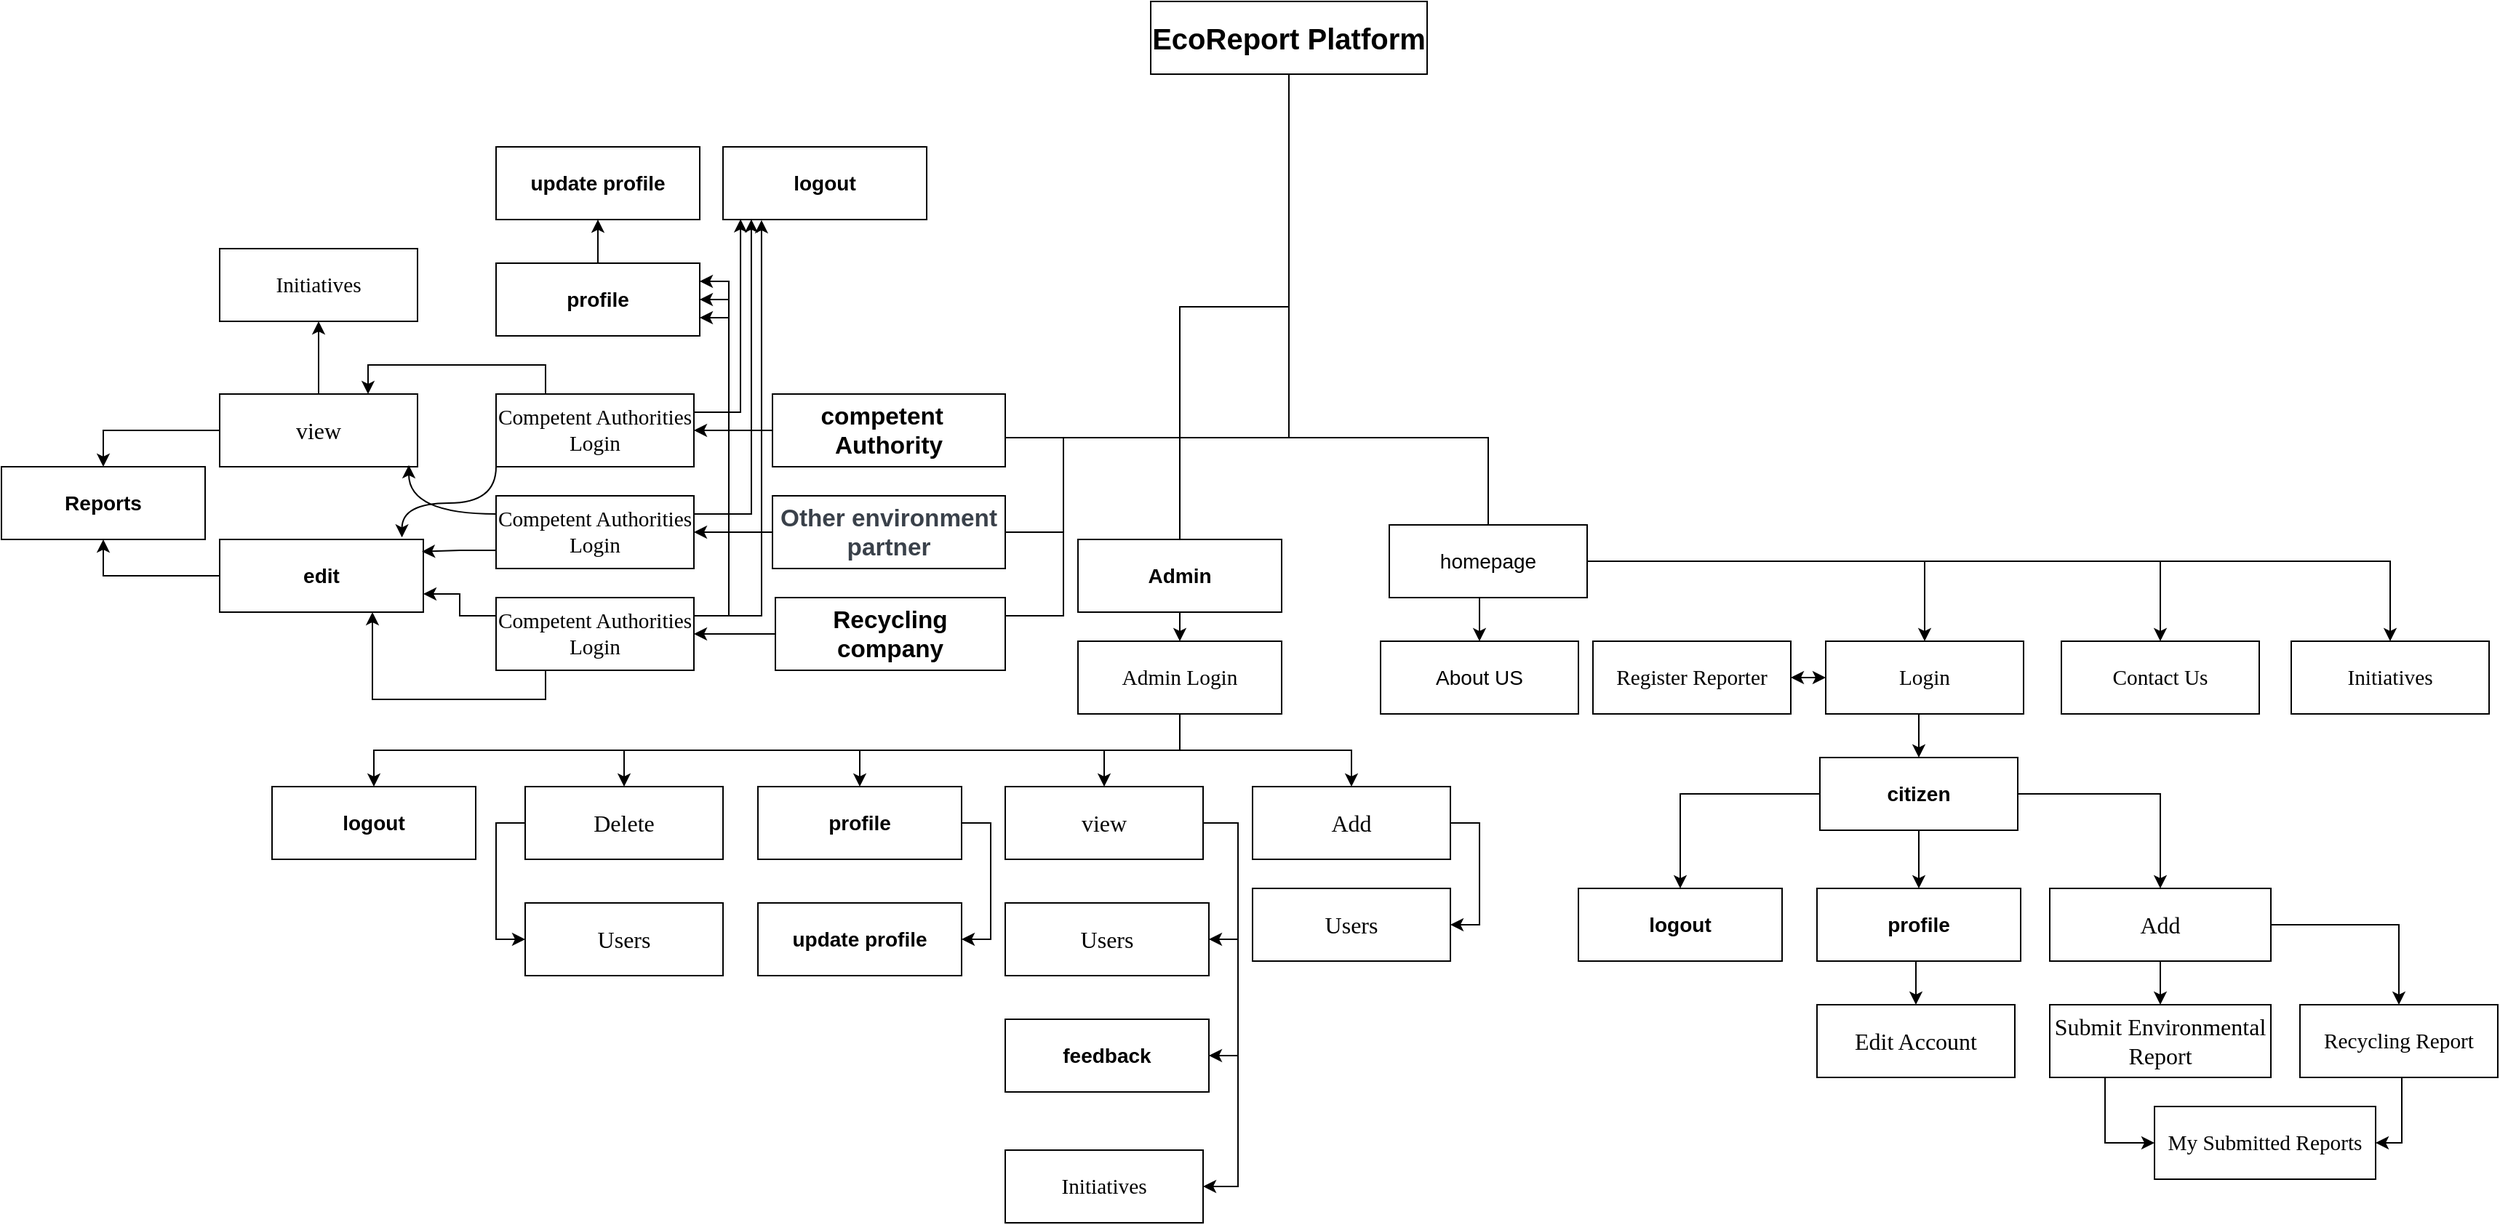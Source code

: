 <mxfile version="24.6.4" type="github">
  <diagram name="Page-1" id="8rDl9rIpBgZ5QR2DJrtB">
    <mxGraphModel dx="2685" dy="975" grid="1" gridSize="10" guides="1" tooltips="1" connect="1" arrows="1" fold="1" page="1" pageScale="1" pageWidth="827" pageHeight="1169" math="0" shadow="0">
      <root>
        <mxCell id="0" />
        <mxCell id="1" parent="0" />
        <mxCell id="Vc6H8rOFRedo5iXEoYfO-67" style="edgeStyle=orthogonalEdgeStyle;rounded=0;orthogonalLoop=1;jettySize=auto;html=1;exitX=0.5;exitY=1;exitDx=0;exitDy=0;entryX=0.5;entryY=0;entryDx=0;entryDy=0;endArrow=none;endFill=0;" edge="1" parent="1" source="Vc6H8rOFRedo5iXEoYfO-1" target="Vc6H8rOFRedo5iXEoYfO-10">
          <mxGeometry relative="1" as="geometry">
            <Array as="points">
              <mxPoint x="755" y="400" />
              <mxPoint x="892" y="400" />
            </Array>
          </mxGeometry>
        </mxCell>
        <mxCell id="Vc6H8rOFRedo5iXEoYfO-68" style="edgeStyle=orthogonalEdgeStyle;rounded=0;orthogonalLoop=1;jettySize=auto;html=1;exitX=0.5;exitY=1;exitDx=0;exitDy=0;entryX=0.5;entryY=0;entryDx=0;entryDy=0;endArrow=none;endFill=0;" edge="1" parent="1" source="Vc6H8rOFRedo5iXEoYfO-1" target="Vc6H8rOFRedo5iXEoYfO-49">
          <mxGeometry relative="1" as="geometry" />
        </mxCell>
        <mxCell id="Vc6H8rOFRedo5iXEoYfO-69" style="edgeStyle=orthogonalEdgeStyle;rounded=0;orthogonalLoop=1;jettySize=auto;html=1;exitX=0.5;exitY=1;exitDx=0;exitDy=0;entryX=1;entryY=0.5;entryDx=0;entryDy=0;endArrow=none;endFill=0;" edge="1" parent="1" source="Vc6H8rOFRedo5iXEoYfO-1" target="Vc6H8rOFRedo5iXEoYfO-7">
          <mxGeometry relative="1" as="geometry">
            <Array as="points">
              <mxPoint x="755" y="400" />
              <mxPoint x="560" y="400" />
            </Array>
          </mxGeometry>
        </mxCell>
        <mxCell id="Vc6H8rOFRedo5iXEoYfO-70" style="edgeStyle=orthogonalEdgeStyle;rounded=0;orthogonalLoop=1;jettySize=auto;html=1;exitX=0.5;exitY=1;exitDx=0;exitDy=0;entryX=1;entryY=0.5;entryDx=0;entryDy=0;endArrow=none;endFill=0;" edge="1" parent="1" source="Vc6H8rOFRedo5iXEoYfO-1" target="Vc6H8rOFRedo5iXEoYfO-9">
          <mxGeometry relative="1" as="geometry">
            <Array as="points">
              <mxPoint x="755" y="400" />
              <mxPoint x="600" y="400" />
              <mxPoint x="600" y="465" />
            </Array>
          </mxGeometry>
        </mxCell>
        <mxCell id="Vc6H8rOFRedo5iXEoYfO-71" style="edgeStyle=orthogonalEdgeStyle;rounded=0;orthogonalLoop=1;jettySize=auto;html=1;exitX=0.5;exitY=1;exitDx=0;exitDy=0;entryX=1;entryY=0.25;entryDx=0;entryDy=0;endArrow=none;endFill=0;" edge="1" parent="1" source="Vc6H8rOFRedo5iXEoYfO-1" target="Vc6H8rOFRedo5iXEoYfO-8">
          <mxGeometry relative="1" as="geometry">
            <Array as="points">
              <mxPoint x="755" y="400" />
              <mxPoint x="600" y="400" />
              <mxPoint x="600" y="523" />
            </Array>
          </mxGeometry>
        </mxCell>
        <mxCell id="Vc6H8rOFRedo5iXEoYfO-1" value="&lt;p align=&quot;center&quot; class=&quot;MsoNormal&quot;&gt;&lt;b&gt;&lt;font style=&quot;font-size: 20px;&quot;&gt;EcoReport Platform&lt;/font&gt;&lt;/b&gt;&lt;/p&gt;" style="rounded=0;whiteSpace=wrap;html=1;" vertex="1" parent="1">
          <mxGeometry x="660" y="100" width="190" height="50" as="geometry" />
        </mxCell>
        <mxCell id="Vc6H8rOFRedo5iXEoYfO-90" style="edgeStyle=orthogonalEdgeStyle;rounded=0;orthogonalLoop=1;jettySize=auto;html=1;exitX=0.5;exitY=1;exitDx=0;exitDy=0;" edge="1" parent="1" source="Vc6H8rOFRedo5iXEoYfO-2" target="Vc6H8rOFRedo5iXEoYfO-57">
          <mxGeometry relative="1" as="geometry" />
        </mxCell>
        <mxCell id="Vc6H8rOFRedo5iXEoYfO-91" style="edgeStyle=orthogonalEdgeStyle;rounded=0;orthogonalLoop=1;jettySize=auto;html=1;exitX=1;exitY=0.5;exitDx=0;exitDy=0;entryX=0.5;entryY=0;entryDx=0;entryDy=0;" edge="1" parent="1" source="Vc6H8rOFRedo5iXEoYfO-2" target="Vc6H8rOFRedo5iXEoYfO-56">
          <mxGeometry relative="1" as="geometry" />
        </mxCell>
        <mxCell id="Vc6H8rOFRedo5iXEoYfO-92" style="edgeStyle=orthogonalEdgeStyle;rounded=0;orthogonalLoop=1;jettySize=auto;html=1;exitX=0;exitY=0.5;exitDx=0;exitDy=0;entryX=0.5;entryY=0;entryDx=0;entryDy=0;" edge="1" parent="1" source="Vc6H8rOFRedo5iXEoYfO-2" target="Vc6H8rOFRedo5iXEoYfO-65">
          <mxGeometry relative="1" as="geometry" />
        </mxCell>
        <mxCell id="Vc6H8rOFRedo5iXEoYfO-2" value="&lt;p align=&quot;center&quot; class=&quot;MsoNormal&quot;&gt;&lt;span style=&quot;font-size: 14px;&quot;&gt;&lt;b&gt;citizen&lt;/b&gt;&lt;/span&gt;&lt;/p&gt;" style="rounded=0;whiteSpace=wrap;html=1;" vertex="1" parent="1">
          <mxGeometry x="1120" y="620" width="136" height="50" as="geometry" />
        </mxCell>
        <mxCell id="Vc6H8rOFRedo5iXEoYfO-73" style="edgeStyle=orthogonalEdgeStyle;rounded=0;orthogonalLoop=1;jettySize=auto;html=1;exitX=0.5;exitY=1;exitDx=0;exitDy=0;" edge="1" parent="1" source="Vc6H8rOFRedo5iXEoYfO-6" target="Vc6H8rOFRedo5iXEoYfO-47">
          <mxGeometry relative="1" as="geometry" />
        </mxCell>
        <mxCell id="Vc6H8rOFRedo5iXEoYfO-75" style="edgeStyle=orthogonalEdgeStyle;rounded=0;orthogonalLoop=1;jettySize=auto;html=1;exitX=0.5;exitY=1;exitDx=0;exitDy=0;entryX=0.5;entryY=0;entryDx=0;entryDy=0;" edge="1" parent="1" source="Vc6H8rOFRedo5iXEoYfO-6" target="Vc6H8rOFRedo5iXEoYfO-51">
          <mxGeometry relative="1" as="geometry" />
        </mxCell>
        <mxCell id="Vc6H8rOFRedo5iXEoYfO-77" style="edgeStyle=orthogonalEdgeStyle;rounded=0;orthogonalLoop=1;jettySize=auto;html=1;exitX=0.5;exitY=1;exitDx=0;exitDy=0;entryX=0.5;entryY=0;entryDx=0;entryDy=0;" edge="1" parent="1" source="Vc6H8rOFRedo5iXEoYfO-6" target="Vc6H8rOFRedo5iXEoYfO-66">
          <mxGeometry relative="1" as="geometry" />
        </mxCell>
        <mxCell id="Vc6H8rOFRedo5iXEoYfO-127" style="edgeStyle=orthogonalEdgeStyle;rounded=0;orthogonalLoop=1;jettySize=auto;html=1;exitX=0.5;exitY=1;exitDx=0;exitDy=0;entryX=0.5;entryY=0;entryDx=0;entryDy=0;" edge="1" parent="1" source="Vc6H8rOFRedo5iXEoYfO-6" target="Vc6H8rOFRedo5iXEoYfO-55">
          <mxGeometry relative="1" as="geometry" />
        </mxCell>
        <mxCell id="Vc6H8rOFRedo5iXEoYfO-6" value="&lt;p align=&quot;center&quot; class=&quot;MsoNormal&quot;&gt;&lt;span style=&quot;font-family: &amp;quot;Times New Roman&amp;quot;, serif; font-size: 14.667px;&quot;&gt;Admin Login&lt;/span&gt;&lt;/p&gt;" style="rounded=0;whiteSpace=wrap;html=1;" vertex="1" parent="1">
          <mxGeometry x="610" y="540" width="140" height="50" as="geometry" />
        </mxCell>
        <mxCell id="Vc6H8rOFRedo5iXEoYfO-101" style="edgeStyle=orthogonalEdgeStyle;rounded=0;orthogonalLoop=1;jettySize=auto;html=1;exitX=0;exitY=0.5;exitDx=0;exitDy=0;" edge="1" parent="1" source="Vc6H8rOFRedo5iXEoYfO-7" target="Vc6H8rOFRedo5iXEoYfO-58">
          <mxGeometry relative="1" as="geometry" />
        </mxCell>
        <mxCell id="Vc6H8rOFRedo5iXEoYfO-7" value="&lt;p align=&quot;center&quot; class=&quot;MsoNormal&quot;&gt;&lt;span data-lucid-content=&quot;{&amp;quot;t&amp;quot;:&amp;quot;competent  Authority&amp;quot;,&amp;quot;m&amp;quot;:[{&amp;quot;s&amp;quot;:0,&amp;quot;n&amp;quot;:&amp;quot;fsp&amp;quot;,&amp;quot;v&amp;quot;:&amp;quot;ss_presetShapeStyle1_textStyle&amp;quot;,&amp;quot;e&amp;quot;:20},{&amp;quot;s&amp;quot;:0,&amp;quot;n&amp;quot;:&amp;quot;s&amp;quot;,&amp;quot;v&amp;quot;:22.222,&amp;quot;e&amp;quot;:20}]}&quot; data-lucid-type=&quot;application/vnd.lucid.text&quot;&gt;&lt;span style=&quot;font-size:16.667px;&quot;&gt;&lt;b&gt;competent  Authority&lt;/b&gt;&lt;/span&gt;&lt;/span&gt;&lt;/p&gt;" style="rounded=0;whiteSpace=wrap;html=1;" vertex="1" parent="1">
          <mxGeometry x="400" y="370" width="160" height="50" as="geometry" />
        </mxCell>
        <mxCell id="Vc6H8rOFRedo5iXEoYfO-103" style="edgeStyle=orthogonalEdgeStyle;rounded=0;orthogonalLoop=1;jettySize=auto;html=1;exitX=0;exitY=0.5;exitDx=0;exitDy=0;" edge="1" parent="1" source="Vc6H8rOFRedo5iXEoYfO-8" target="Vc6H8rOFRedo5iXEoYfO-59">
          <mxGeometry relative="1" as="geometry" />
        </mxCell>
        <mxCell id="Vc6H8rOFRedo5iXEoYfO-8" value="&lt;p align=&quot;center&quot; class=&quot;MsoNormal&quot;&gt;&lt;span data-lucid-content=&quot;{&amp;quot;t&amp;quot;:&amp;quot;Recycling company&amp;quot;,&amp;quot;m&amp;quot;:[{&amp;quot;s&amp;quot;:0,&amp;quot;n&amp;quot;:&amp;quot;fsp&amp;quot;,&amp;quot;v&amp;quot;:&amp;quot;ss_presetShapeStyle1_textStyle&amp;quot;,&amp;quot;e&amp;quot;:17},{&amp;quot;s&amp;quot;:0,&amp;quot;n&amp;quot;:&amp;quot;s&amp;quot;,&amp;quot;v&amp;quot;:22.222,&amp;quot;e&amp;quot;:17}]}&quot; data-lucid-type=&quot;application/vnd.lucid.text&quot;&gt;&lt;span style=&quot;font-size:16.667px;&quot;&gt;&lt;b&gt;Recycling company&lt;/b&gt;&lt;/span&gt;&lt;/span&gt;&lt;/p&gt;" style="rounded=0;whiteSpace=wrap;html=1;" vertex="1" parent="1">
          <mxGeometry x="402" y="510" width="158" height="50" as="geometry" />
        </mxCell>
        <mxCell id="Vc6H8rOFRedo5iXEoYfO-102" style="edgeStyle=orthogonalEdgeStyle;rounded=0;orthogonalLoop=1;jettySize=auto;html=1;exitX=0;exitY=0.5;exitDx=0;exitDy=0;" edge="1" parent="1" source="Vc6H8rOFRedo5iXEoYfO-9" target="Vc6H8rOFRedo5iXEoYfO-16">
          <mxGeometry relative="1" as="geometry" />
        </mxCell>
        <mxCell id="Vc6H8rOFRedo5iXEoYfO-9" value="&lt;p align=&quot;center&quot; class=&quot;MsoNormal&quot;&gt;&lt;span data-lucid-content=&quot;{&amp;quot;t&amp;quot;:&amp;quot;Other environment partner&amp;quot;,&amp;quot;m&amp;quot;:[{&amp;quot;s&amp;quot;:0,&amp;quot;n&amp;quot;:&amp;quot;c&amp;quot;,&amp;quot;v&amp;quot;:&amp;quot;3a414aff&amp;quot;,&amp;quot;e&amp;quot;:25},{&amp;quot;s&amp;quot;:0,&amp;quot;n&amp;quot;:&amp;quot;fsp&amp;quot;,&amp;quot;v&amp;quot;:&amp;quot;ss_presetShapeStyle1_textStyle&amp;quot;,&amp;quot;e&amp;quot;:25},{&amp;quot;s&amp;quot;:0,&amp;quot;n&amp;quot;:&amp;quot;s&amp;quot;,&amp;quot;v&amp;quot;:22.222,&amp;quot;e&amp;quot;:25}]}&quot; data-lucid-type=&quot;application/vnd.lucid.text&quot;&gt;&lt;span style=&quot;color:#3a414a;font-size:16.667px;&quot;&gt;&lt;b&gt;Other environment partner&lt;/b&gt;&lt;/span&gt;&lt;/span&gt;&lt;/p&gt;" style="rounded=0;whiteSpace=wrap;html=1;" vertex="1" parent="1">
          <mxGeometry x="400" y="440" width="160" height="50" as="geometry" />
        </mxCell>
        <mxCell id="Vc6H8rOFRedo5iXEoYfO-84" style="edgeStyle=orthogonalEdgeStyle;rounded=0;orthogonalLoop=1;jettySize=auto;html=1;exitX=0.5;exitY=1;exitDx=0;exitDy=0;entryX=0.5;entryY=0;entryDx=0;entryDy=0;" edge="1" parent="1" source="Vc6H8rOFRedo5iXEoYfO-10" target="Vc6H8rOFRedo5iXEoYfO-29">
          <mxGeometry relative="1" as="geometry" />
        </mxCell>
        <mxCell id="Vc6H8rOFRedo5iXEoYfO-85" style="edgeStyle=orthogonalEdgeStyle;rounded=0;orthogonalLoop=1;jettySize=auto;html=1;exitX=1;exitY=0.5;exitDx=0;exitDy=0;entryX=0.5;entryY=0;entryDx=0;entryDy=0;" edge="1" parent="1" source="Vc6H8rOFRedo5iXEoYfO-10" target="Vc6H8rOFRedo5iXEoYfO-13">
          <mxGeometry relative="1" as="geometry" />
        </mxCell>
        <mxCell id="Vc6H8rOFRedo5iXEoYfO-86" style="edgeStyle=orthogonalEdgeStyle;rounded=0;orthogonalLoop=1;jettySize=auto;html=1;exitX=1;exitY=0.5;exitDx=0;exitDy=0;entryX=0.5;entryY=0;entryDx=0;entryDy=0;" edge="1" parent="1" source="Vc6H8rOFRedo5iXEoYfO-10" target="Vc6H8rOFRedo5iXEoYfO-17">
          <mxGeometry relative="1" as="geometry" />
        </mxCell>
        <mxCell id="Vc6H8rOFRedo5iXEoYfO-87" style="edgeStyle=orthogonalEdgeStyle;rounded=0;orthogonalLoop=1;jettySize=auto;html=1;exitX=1;exitY=0.5;exitDx=0;exitDy=0;entryX=0.5;entryY=0;entryDx=0;entryDy=0;" edge="1" parent="1" source="Vc6H8rOFRedo5iXEoYfO-10" target="Vc6H8rOFRedo5iXEoYfO-22">
          <mxGeometry relative="1" as="geometry" />
        </mxCell>
        <mxCell id="Vc6H8rOFRedo5iXEoYfO-10" value="&lt;p align=&quot;center&quot; class=&quot;MsoNormal&quot;&gt;&lt;span style=&quot;font-size: 14px;&quot;&gt;homepage&lt;/span&gt;&lt;/p&gt;" style="rounded=0;whiteSpace=wrap;html=1;" vertex="1" parent="1">
          <mxGeometry x="824" y="460" width="136" height="50" as="geometry" />
        </mxCell>
        <mxCell id="Vc6H8rOFRedo5iXEoYfO-33" style="edgeStyle=orthogonalEdgeStyle;rounded=0;orthogonalLoop=1;jettySize=auto;html=1;exitX=1;exitY=0.5;exitDx=0;exitDy=0;entryX=0;entryY=0.5;entryDx=0;entryDy=0;startArrow=classic;startFill=1;" edge="1" parent="1" source="Vc6H8rOFRedo5iXEoYfO-11" target="Vc6H8rOFRedo5iXEoYfO-13">
          <mxGeometry relative="1" as="geometry" />
        </mxCell>
        <mxCell id="Vc6H8rOFRedo5iXEoYfO-11" value="&lt;p align=&quot;center&quot; class=&quot;MsoNormal&quot;&gt;&lt;span style=&quot;color: rgba(0, 0, 0, 0); font-family: monospace; font-size: 0px; text-align: start; text-wrap-mode: nowrap;&quot;&gt;%3CmxGraphModel%3E%3Croot%3E%3CmxCell%20id%3D%220%22%2F%3E%3CmxCell%20id%3D%221%22%20parent%3D%220%22%2F%3E%3CmxCell%20id%3D%222%22%20value%3D%22%26lt%3Bp%20align%3D%26quot%3Bcenter%26quot%3B%20class%3D%26quot%3BMsoNormal%26quot%3B%26gt%3B%26lt%3Bspan%20style%3D%26quot%3Bfont-size%3A%2014px%3B%26quot%3B%26gt%3B%26lt%3Bb%26gt%3Bhomepage%26lt%3B%2Fb%26gt%3B%26lt%3B%2Fspan%26gt%3B%26lt%3B%2Fp%26gt%3B%22%20style%3D%22rounded%3D0%3BwhiteSpace%3Dwrap%3Bhtml%3D1%3B%22%20vertex%3D%221%22%20parent%3D%221%22%3E%3CmxGeometry%20x%3D%22278%22%20y%3D%22650%22%20width%3D%22136%22%20height%3D%2250%22%20as%3D%22geometry%22%2F%3E%3C%2FmxCell%3E%3C%2Froot%3E%3C%2FmxGraphModel%3E&lt;/span&gt;&lt;span style=&quot;background-color: initial; font-size: 11pt; font-family: &amp;quot;Times New Roman&amp;quot;, serif;&quot;&gt;Register Reporter&lt;/span&gt;&lt;/p&gt;" style="rounded=0;whiteSpace=wrap;html=1;" vertex="1" parent="1">
          <mxGeometry x="964" y="540" width="136" height="50" as="geometry" />
        </mxCell>
        <mxCell id="Vc6H8rOFRedo5iXEoYfO-89" style="edgeStyle=orthogonalEdgeStyle;rounded=0;orthogonalLoop=1;jettySize=auto;html=1;exitX=0.5;exitY=1;exitDx=0;exitDy=0;entryX=0.5;entryY=0;entryDx=0;entryDy=0;" edge="1" parent="1" source="Vc6H8rOFRedo5iXEoYfO-13" target="Vc6H8rOFRedo5iXEoYfO-2">
          <mxGeometry relative="1" as="geometry" />
        </mxCell>
        <mxCell id="Vc6H8rOFRedo5iXEoYfO-13" value="&lt;p align=&quot;center&quot; class=&quot;MsoNormal&quot;&gt;&lt;span style=&quot;font-size:11.0pt;font-family:&amp;quot;Times New Roman&amp;quot;,serif;&lt;br/&gt;mso-fareast-font-family:&amp;quot;Times New Roman&amp;quot;;mso-ansi-language:EN-US;mso-fareast-language:&lt;br/&gt;EN-US;mso-bidi-language:AR-SA&quot;&gt;Login&lt;/span&gt;&lt;/p&gt;" style="rounded=0;whiteSpace=wrap;html=1;" vertex="1" parent="1">
          <mxGeometry x="1124" y="540" width="136" height="50" as="geometry" />
        </mxCell>
        <mxCell id="Vc6H8rOFRedo5iXEoYfO-130" style="edgeStyle=orthogonalEdgeStyle;rounded=0;orthogonalLoop=1;jettySize=auto;html=1;exitX=1;exitY=0.25;exitDx=0;exitDy=0;entryX=1;entryY=0.25;entryDx=0;entryDy=0;" edge="1" parent="1" source="Vc6H8rOFRedo5iXEoYfO-16" target="Vc6H8rOFRedo5iXEoYfO-61">
          <mxGeometry relative="1" as="geometry" />
        </mxCell>
        <mxCell id="Vc6H8rOFRedo5iXEoYfO-16" value="&lt;p align=&quot;center&quot; class=&quot;MsoNormal&quot;&gt;&lt;span style=&quot;font-size:11.0pt;font-family:&amp;quot;Times New Roman&amp;quot;,serif;&lt;br/&gt;mso-fareast-font-family:&amp;quot;Times New Roman&amp;quot;;mso-ansi-language:EN-US;mso-fareast-language:&lt;br/&gt;EN-US;mso-bidi-language:AR-SA&quot;&gt;Competent Authorities Login&lt;/span&gt;&lt;/p&gt;" style="rounded=0;whiteSpace=wrap;html=1;" vertex="1" parent="1">
          <mxGeometry x="210" y="440" width="136" height="50" as="geometry" />
        </mxCell>
        <mxCell id="Vc6H8rOFRedo5iXEoYfO-17" value="&lt;p align=&quot;center&quot; class=&quot;MsoNormal&quot;&gt;&lt;span style=&quot;font-size:11.0pt;font-family:&amp;quot;Times New Roman&amp;quot;,serif;&lt;br/&gt;mso-fareast-font-family:&amp;quot;Times New Roman&amp;quot;;mso-ansi-language:EN-US;mso-fareast-language:&lt;br/&gt;EN-US;mso-bidi-language:AR-SA&quot;&gt;Contact Us&lt;/span&gt;&lt;/p&gt;" style="rounded=0;whiteSpace=wrap;html=1;" vertex="1" parent="1">
          <mxGeometry x="1286" y="540" width="136" height="50" as="geometry" />
        </mxCell>
        <mxCell id="Vc6H8rOFRedo5iXEoYfO-97" style="edgeStyle=orthogonalEdgeStyle;rounded=0;orthogonalLoop=1;jettySize=auto;html=1;exitX=0.5;exitY=1;exitDx=0;exitDy=0;entryX=1;entryY=0.5;entryDx=0;entryDy=0;" edge="1" parent="1" source="Vc6H8rOFRedo5iXEoYfO-18" target="Vc6H8rOFRedo5iXEoYfO-28">
          <mxGeometry relative="1" as="geometry">
            <Array as="points">
              <mxPoint x="1520" y="840" />
              <mxPoint x="1520" y="885" />
            </Array>
          </mxGeometry>
        </mxCell>
        <mxCell id="Vc6H8rOFRedo5iXEoYfO-18" value="&lt;p align=&quot;center&quot; class=&quot;MsoNormal&quot;&gt;&lt;span style=&quot;font-size:11.0pt;font-family:&amp;quot;Times New Roman&amp;quot;,serif;&lt;br/&gt;mso-fareast-font-family:&amp;quot;Times New Roman&amp;quot;;mso-ansi-language:EN-US;mso-fareast-language:&lt;br/&gt;EN-US;mso-bidi-language:AR-SA&quot;&gt;Recycling Report&lt;/span&gt;&lt;/p&gt;" style="rounded=0;whiteSpace=wrap;html=1;" vertex="1" parent="1">
          <mxGeometry x="1450" y="790" width="136" height="50" as="geometry" />
        </mxCell>
        <mxCell id="Vc6H8rOFRedo5iXEoYfO-19" value="&lt;p align=&quot;center&quot; class=&quot;MsoNormal&quot;&gt;&lt;span style=&quot;font-size:12.0pt;font-family:&amp;quot;Times New Roman&amp;quot;,serif;&lt;br/&gt;mso-fareast-font-family:&amp;quot;Times New Roman&amp;quot;;mso-ansi-language:EN-US;mso-fareast-language:&lt;br/&gt;EN-US;mso-bidi-language:AR-SY&quot;&gt;Edit Account&lt;/span&gt;&lt;/p&gt;" style="rounded=0;whiteSpace=wrap;html=1;" vertex="1" parent="1">
          <mxGeometry x="1118" y="790" width="136" height="50" as="geometry" />
        </mxCell>
        <mxCell id="Vc6H8rOFRedo5iXEoYfO-21" value="&lt;p align=&quot;center&quot; class=&quot;MsoNormal&quot;&gt;&lt;font face=&quot;Times New Roman, serif&quot;&gt;&lt;span style=&quot;font-size: 16px;&quot;&gt;Users&lt;/span&gt;&lt;/font&gt;&lt;/p&gt;" style="rounded=0;whiteSpace=wrap;html=1;" vertex="1" parent="1">
          <mxGeometry x="730" y="710" width="136" height="50" as="geometry" />
        </mxCell>
        <mxCell id="Vc6H8rOFRedo5iXEoYfO-22" value="&lt;p align=&quot;center&quot; class=&quot;MsoNormal&quot;&gt;&lt;span style=&quot;color: rgba(0, 0, 0, 0); font-family: monospace; font-size: 0px; text-align: start; text-wrap-mode: nowrap;&quot;&gt;%3CmxGraphModel%3E%3Croot%3E%3CmxCell%20id%3D%220%22%2F%3E%3CmxCell%20id%3D%221%22%20parent%3D%220%22%2F%3E%3CmxCell%20id%3D%222%22%20value%3D%22%26lt%3Bp%20align%3D%26quot%3Bcenter%26quot%3B%20class%3D%26quot%3BMsoNormal%26quot%3B%26gt%3B%26lt%3Bfont%20face%3D%26quot%3BTimes%20New%20Roman%2C%20serif%26quot%3B%26gt%3B%26lt%3Bspan%20style%3D%26quot%3Bfont-size%3A%2016px%3B%26quot%3B%26gt%3BAdd%20Users%26lt%3B%2Fspan%26gt%3B%26lt%3B%2Ffont%26gt%3B%26lt%3B%2Fp%26gt%3B%22%20style%3D%22rounded%3D0%3BwhiteSpace%3Dwrap%3Bhtml%3D1%3B%22%20vertex%3D%221%22%20parent%3D%221%22%3E%3CmxGeometry%20x%3D%22278%22%20y%3D%22810%22%20width%3D%22136%22%20height%3D%2250%22%20as%3D%22geometry%22%2F%3E%3C%2FmxCell%3E%3C%2Froot%3E%3C%2FmxGraphModel%3E&lt;/span&gt;&lt;span style=&quot;font-family: &amp;quot;Times New Roman&amp;quot;, serif; font-size: 11pt; background-color: initial;&quot;&gt;Initiatives&lt;/span&gt;&lt;/p&gt;" style="rounded=0;whiteSpace=wrap;html=1;" vertex="1" parent="1">
          <mxGeometry x="1444" y="540" width="136" height="50" as="geometry" />
        </mxCell>
        <mxCell id="Vc6H8rOFRedo5iXEoYfO-98" style="edgeStyle=orthogonalEdgeStyle;rounded=0;orthogonalLoop=1;jettySize=auto;html=1;exitX=0.25;exitY=1;exitDx=0;exitDy=0;entryX=0;entryY=0.5;entryDx=0;entryDy=0;" edge="1" parent="1" source="Vc6H8rOFRedo5iXEoYfO-24" target="Vc6H8rOFRedo5iXEoYfO-28">
          <mxGeometry relative="1" as="geometry" />
        </mxCell>
        <mxCell id="Vc6H8rOFRedo5iXEoYfO-24" value="&lt;p align=&quot;center&quot; class=&quot;MsoNormal&quot;&gt;&lt;span style=&quot;font-size:12.0pt;font-family:&amp;quot;Times New Roman&amp;quot;,serif;&lt;br/&gt;mso-fareast-font-family:&amp;quot;Times New Roman&amp;quot;;mso-ansi-language:EN-US;mso-fareast-language:&lt;br/&gt;EN-US;mso-bidi-language:AR-SY&quot;&gt;Submit Environmental Report&lt;/span&gt;&lt;/p&gt;" style="rounded=0;whiteSpace=wrap;html=1;" vertex="1" parent="1">
          <mxGeometry x="1278" y="790" width="152" height="50" as="geometry" />
        </mxCell>
        <mxCell id="Vc6H8rOFRedo5iXEoYfO-28" value="&lt;p align=&quot;center&quot; class=&quot;MsoNormal&quot;&gt;&lt;span style=&quot;font-size:11.0pt;font-family:&amp;quot;Times New Roman&amp;quot;,serif;&lt;br/&gt;mso-fareast-font-family:&amp;quot;Times New Roman&amp;quot;;mso-ansi-language:EN-US;mso-fareast-language:&lt;br/&gt;EN-US;mso-bidi-language:AR-SA&quot;&gt;My Submitted Reports&lt;/span&gt;&lt;/p&gt;" style="rounded=0;whiteSpace=wrap;html=1;" vertex="1" parent="1">
          <mxGeometry x="1350" y="860" width="152" height="50" as="geometry" />
        </mxCell>
        <mxCell id="Vc6H8rOFRedo5iXEoYfO-29" value="&lt;p align=&quot;center&quot; class=&quot;MsoNormal&quot;&gt;&lt;span style=&quot;font-size: 14px;&quot;&gt;About US&lt;/span&gt;&lt;/p&gt;" style="rounded=0;whiteSpace=wrap;html=1;" vertex="1" parent="1">
          <mxGeometry x="818" y="540" width="136" height="50" as="geometry" />
        </mxCell>
        <mxCell id="Vc6H8rOFRedo5iXEoYfO-40" value="&lt;p align=&quot;center&quot; class=&quot;MsoNormal&quot;&gt;&lt;span style=&quot;font-family: &amp;quot;Times New Roman&amp;quot;, serif; font-size: 16px;&quot;&gt;Users&lt;/span&gt;&lt;/p&gt;" style="rounded=0;whiteSpace=wrap;html=1;" vertex="1" parent="1">
          <mxGeometry x="560" y="720" width="140" height="50" as="geometry" />
        </mxCell>
        <mxCell id="Vc6H8rOFRedo5iXEoYfO-42" value="&lt;p align=&quot;center&quot; class=&quot;MsoNormal&quot;&gt;&lt;span style=&quot;font-size: 14px;&quot;&gt;&lt;b&gt;feedback&lt;/b&gt;&lt;/span&gt;&lt;/p&gt;" style="rounded=0;whiteSpace=wrap;html=1;" vertex="1" parent="1">
          <mxGeometry x="560" y="800" width="140" height="50" as="geometry" />
        </mxCell>
        <mxCell id="Vc6H8rOFRedo5iXEoYfO-119" style="edgeStyle=orthogonalEdgeStyle;rounded=0;orthogonalLoop=1;jettySize=auto;html=1;exitX=0;exitY=0.5;exitDx=0;exitDy=0;entryX=0.5;entryY=1;entryDx=0;entryDy=0;" edge="1" parent="1" source="Vc6H8rOFRedo5iXEoYfO-45" target="Vc6H8rOFRedo5iXEoYfO-114">
          <mxGeometry relative="1" as="geometry" />
        </mxCell>
        <mxCell id="Vc6H8rOFRedo5iXEoYfO-45" value="&lt;p align=&quot;center&quot; class=&quot;MsoNormal&quot;&gt;&lt;span style=&quot;font-size: 14px;&quot;&gt;&lt;b&gt;edit&lt;/b&gt;&lt;/span&gt;&lt;/p&gt;" style="rounded=0;whiteSpace=wrap;html=1;" vertex="1" parent="1">
          <mxGeometry x="20" y="470" width="140" height="50" as="geometry" />
        </mxCell>
        <mxCell id="Vc6H8rOFRedo5iXEoYfO-78" style="edgeStyle=orthogonalEdgeStyle;rounded=0;orthogonalLoop=1;jettySize=auto;html=1;exitX=1;exitY=0.5;exitDx=0;exitDy=0;entryX=1;entryY=0.5;entryDx=0;entryDy=0;" edge="1" parent="1" source="Vc6H8rOFRedo5iXEoYfO-47" target="Vc6H8rOFRedo5iXEoYfO-21">
          <mxGeometry relative="1" as="geometry" />
        </mxCell>
        <mxCell id="Vc6H8rOFRedo5iXEoYfO-47" value="&lt;p align=&quot;center&quot; class=&quot;MsoNormal&quot;&gt;&lt;font face=&quot;Times New Roman, serif&quot;&gt;&lt;span style=&quot;font-size: 16px;&quot;&gt;Add&lt;/span&gt;&lt;/font&gt;&lt;/p&gt;" style="rounded=0;whiteSpace=wrap;html=1;" vertex="1" parent="1">
          <mxGeometry x="730" y="640" width="136" height="50" as="geometry" />
        </mxCell>
        <mxCell id="Vc6H8rOFRedo5iXEoYfO-72" style="edgeStyle=orthogonalEdgeStyle;rounded=0;orthogonalLoop=1;jettySize=auto;html=1;exitX=0.5;exitY=1;exitDx=0;exitDy=0;entryX=0.5;entryY=0;entryDx=0;entryDy=0;" edge="1" parent="1" source="Vc6H8rOFRedo5iXEoYfO-49" target="Vc6H8rOFRedo5iXEoYfO-6">
          <mxGeometry relative="1" as="geometry" />
        </mxCell>
        <mxCell id="Vc6H8rOFRedo5iXEoYfO-49" value="&lt;p align=&quot;center&quot; class=&quot;MsoNormal&quot;&gt;&lt;span style=&quot;font-size: 14px;&quot;&gt;&lt;b&gt;Admin&lt;/b&gt;&lt;/span&gt;&lt;/p&gt;" style="rounded=0;whiteSpace=wrap;html=1;" vertex="1" parent="1">
          <mxGeometry x="610" y="470" width="140" height="50" as="geometry" />
        </mxCell>
        <mxCell id="Vc6H8rOFRedo5iXEoYfO-79" style="edgeStyle=orthogonalEdgeStyle;rounded=0;orthogonalLoop=1;jettySize=auto;html=1;exitX=1;exitY=0.5;exitDx=0;exitDy=0;entryX=1;entryY=0.5;entryDx=0;entryDy=0;" edge="1" parent="1" source="Vc6H8rOFRedo5iXEoYfO-50" target="Vc6H8rOFRedo5iXEoYfO-40">
          <mxGeometry relative="1" as="geometry" />
        </mxCell>
        <mxCell id="Vc6H8rOFRedo5iXEoYfO-80" style="edgeStyle=orthogonalEdgeStyle;rounded=0;orthogonalLoop=1;jettySize=auto;html=1;exitX=1;exitY=0.5;exitDx=0;exitDy=0;entryX=1;entryY=0.5;entryDx=0;entryDy=0;" edge="1" parent="1" source="Vc6H8rOFRedo5iXEoYfO-50" target="Vc6H8rOFRedo5iXEoYfO-42">
          <mxGeometry relative="1" as="geometry" />
        </mxCell>
        <mxCell id="Vc6H8rOFRedo5iXEoYfO-100" style="edgeStyle=orthogonalEdgeStyle;rounded=0;orthogonalLoop=1;jettySize=auto;html=1;exitX=1;exitY=0.5;exitDx=0;exitDy=0;entryX=1;entryY=0.5;entryDx=0;entryDy=0;" edge="1" parent="1" source="Vc6H8rOFRedo5iXEoYfO-50" target="Vc6H8rOFRedo5iXEoYfO-99">
          <mxGeometry relative="1" as="geometry">
            <Array as="points">
              <mxPoint x="720" y="665" />
              <mxPoint x="720" y="915" />
            </Array>
          </mxGeometry>
        </mxCell>
        <mxCell id="Vc6H8rOFRedo5iXEoYfO-50" value="&lt;p align=&quot;center&quot; class=&quot;MsoNormal&quot;&gt;&lt;font face=&quot;Times New Roman, serif&quot;&gt;&lt;span style=&quot;font-size: 16px;&quot;&gt;view&lt;/span&gt;&lt;/font&gt;&lt;/p&gt;" style="rounded=0;whiteSpace=wrap;html=1;" vertex="1" parent="1">
          <mxGeometry x="560" y="640" width="136" height="50" as="geometry" />
        </mxCell>
        <mxCell id="Vc6H8rOFRedo5iXEoYfO-81" style="edgeStyle=orthogonalEdgeStyle;rounded=0;orthogonalLoop=1;jettySize=auto;html=1;exitX=1;exitY=0.5;exitDx=0;exitDy=0;entryX=1;entryY=0.5;entryDx=0;entryDy=0;" edge="1" parent="1" source="Vc6H8rOFRedo5iXEoYfO-51" target="Vc6H8rOFRedo5iXEoYfO-53">
          <mxGeometry relative="1" as="geometry" />
        </mxCell>
        <mxCell id="Vc6H8rOFRedo5iXEoYfO-51" value="&lt;p align=&quot;center&quot; class=&quot;MsoNormal&quot;&gt;&lt;span style=&quot;font-size: 14px;&quot;&gt;&lt;b&gt;profile&lt;/b&gt;&lt;/span&gt;&lt;/p&gt;" style="rounded=0;whiteSpace=wrap;html=1;" vertex="1" parent="1">
          <mxGeometry x="390" y="640" width="140" height="50" as="geometry" />
        </mxCell>
        <mxCell id="Vc6H8rOFRedo5iXEoYfO-53" value="&lt;p align=&quot;center&quot; class=&quot;MsoNormal&quot;&gt;&lt;span style=&quot;font-size: 14px;&quot;&gt;&lt;b&gt;update profile&lt;/b&gt;&lt;/span&gt;&lt;/p&gt;" style="rounded=0;whiteSpace=wrap;html=1;" vertex="1" parent="1">
          <mxGeometry x="390" y="720" width="140" height="50" as="geometry" />
        </mxCell>
        <mxCell id="Vc6H8rOFRedo5iXEoYfO-55" value="&lt;p align=&quot;center&quot; class=&quot;MsoNormal&quot;&gt;&lt;span style=&quot;font-size: 14px;&quot;&gt;&lt;b&gt;logout&lt;/b&gt;&lt;/span&gt;&lt;/p&gt;" style="rounded=0;whiteSpace=wrap;html=1;" vertex="1" parent="1">
          <mxGeometry x="56" y="640" width="140" height="50" as="geometry" />
        </mxCell>
        <mxCell id="Vc6H8rOFRedo5iXEoYfO-94" style="edgeStyle=orthogonalEdgeStyle;rounded=0;orthogonalLoop=1;jettySize=auto;html=1;exitX=1;exitY=0.5;exitDx=0;exitDy=0;entryX=0.5;entryY=0;entryDx=0;entryDy=0;" edge="1" parent="1" source="Vc6H8rOFRedo5iXEoYfO-56" target="Vc6H8rOFRedo5iXEoYfO-18">
          <mxGeometry relative="1" as="geometry" />
        </mxCell>
        <mxCell id="Vc6H8rOFRedo5iXEoYfO-95" style="edgeStyle=orthogonalEdgeStyle;rounded=0;orthogonalLoop=1;jettySize=auto;html=1;exitX=0.5;exitY=1;exitDx=0;exitDy=0;entryX=0.5;entryY=0;entryDx=0;entryDy=0;" edge="1" parent="1" source="Vc6H8rOFRedo5iXEoYfO-56" target="Vc6H8rOFRedo5iXEoYfO-24">
          <mxGeometry relative="1" as="geometry" />
        </mxCell>
        <mxCell id="Vc6H8rOFRedo5iXEoYfO-56" value="&lt;p align=&quot;center&quot; class=&quot;MsoNormal&quot;&gt;&lt;font face=&quot;Times New Roman, serif&quot;&gt;&lt;span style=&quot;font-size: 16px;&quot;&gt;Add&lt;/span&gt;&lt;/font&gt;&lt;/p&gt;" style="rounded=0;whiteSpace=wrap;html=1;" vertex="1" parent="1">
          <mxGeometry x="1278" y="710" width="152" height="50" as="geometry" />
        </mxCell>
        <mxCell id="Vc6H8rOFRedo5iXEoYfO-93" style="edgeStyle=orthogonalEdgeStyle;rounded=0;orthogonalLoop=1;jettySize=auto;html=1;exitX=0.5;exitY=1;exitDx=0;exitDy=0;entryX=0.5;entryY=0;entryDx=0;entryDy=0;" edge="1" parent="1" source="Vc6H8rOFRedo5iXEoYfO-57" target="Vc6H8rOFRedo5iXEoYfO-19">
          <mxGeometry relative="1" as="geometry" />
        </mxCell>
        <mxCell id="Vc6H8rOFRedo5iXEoYfO-57" value="&lt;p align=&quot;center&quot; class=&quot;MsoNormal&quot;&gt;&lt;span style=&quot;font-size: 14px;&quot;&gt;&lt;b&gt;profile&lt;/b&gt;&lt;/span&gt;&lt;/p&gt;" style="rounded=0;whiteSpace=wrap;html=1;" vertex="1" parent="1">
          <mxGeometry x="1118" y="710" width="140" height="50" as="geometry" />
        </mxCell>
        <mxCell id="Vc6H8rOFRedo5iXEoYfO-120" style="edgeStyle=orthogonalEdgeStyle;rounded=0;orthogonalLoop=1;jettySize=auto;html=1;exitX=0.25;exitY=0;exitDx=0;exitDy=0;entryX=0.75;entryY=0;entryDx=0;entryDy=0;" edge="1" parent="1" source="Vc6H8rOFRedo5iXEoYfO-58" target="Vc6H8rOFRedo5iXEoYfO-60">
          <mxGeometry relative="1" as="geometry" />
        </mxCell>
        <mxCell id="Vc6H8rOFRedo5iXEoYfO-129" style="edgeStyle=orthogonalEdgeStyle;rounded=0;orthogonalLoop=1;jettySize=auto;html=1;exitX=1;exitY=0.25;exitDx=0;exitDy=0;entryX=1;entryY=0.75;entryDx=0;entryDy=0;" edge="1" parent="1" source="Vc6H8rOFRedo5iXEoYfO-58" target="Vc6H8rOFRedo5iXEoYfO-61">
          <mxGeometry relative="1" as="geometry" />
        </mxCell>
        <mxCell id="Vc6H8rOFRedo5iXEoYfO-58" value="&lt;p align=&quot;center&quot; class=&quot;MsoNormal&quot;&gt;&lt;span style=&quot;font-size:11.0pt;font-family:&amp;quot;Times New Roman&amp;quot;,serif;&lt;br/&gt;mso-fareast-font-family:&amp;quot;Times New Roman&amp;quot;;mso-ansi-language:EN-US;mso-fareast-language:&lt;br/&gt;EN-US;mso-bidi-language:AR-SA&quot;&gt;Competent Authorities Login&lt;/span&gt;&lt;/p&gt;" style="rounded=0;whiteSpace=wrap;html=1;" vertex="1" parent="1">
          <mxGeometry x="210" y="370" width="136" height="50" as="geometry" />
        </mxCell>
        <mxCell id="Vc6H8rOFRedo5iXEoYfO-121" style="edgeStyle=orthogonalEdgeStyle;rounded=0;orthogonalLoop=1;jettySize=auto;html=1;exitX=0.25;exitY=1;exitDx=0;exitDy=0;entryX=0.75;entryY=1;entryDx=0;entryDy=0;" edge="1" parent="1" source="Vc6H8rOFRedo5iXEoYfO-59" target="Vc6H8rOFRedo5iXEoYfO-45">
          <mxGeometry relative="1" as="geometry" />
        </mxCell>
        <mxCell id="Vc6H8rOFRedo5iXEoYfO-124" style="edgeStyle=orthogonalEdgeStyle;rounded=0;orthogonalLoop=1;jettySize=auto;html=1;exitX=0;exitY=0.25;exitDx=0;exitDy=0;entryX=1;entryY=0.75;entryDx=0;entryDy=0;" edge="1" parent="1" source="Vc6H8rOFRedo5iXEoYfO-59" target="Vc6H8rOFRedo5iXEoYfO-45">
          <mxGeometry relative="1" as="geometry" />
        </mxCell>
        <mxCell id="Vc6H8rOFRedo5iXEoYfO-131" style="edgeStyle=orthogonalEdgeStyle;rounded=0;orthogonalLoop=1;jettySize=auto;html=1;exitX=1;exitY=0.25;exitDx=0;exitDy=0;entryX=1;entryY=0.5;entryDx=0;entryDy=0;" edge="1" parent="1" source="Vc6H8rOFRedo5iXEoYfO-59" target="Vc6H8rOFRedo5iXEoYfO-61">
          <mxGeometry relative="1" as="geometry" />
        </mxCell>
        <mxCell id="Vc6H8rOFRedo5iXEoYfO-59" value="&lt;p align=&quot;center&quot; class=&quot;MsoNormal&quot;&gt;&lt;span style=&quot;font-size:11.0pt;font-family:&amp;quot;Times New Roman&amp;quot;,serif;&lt;br/&gt;mso-fareast-font-family:&amp;quot;Times New Roman&amp;quot;;mso-ansi-language:EN-US;mso-fareast-language:&lt;br/&gt;EN-US;mso-bidi-language:AR-SA&quot;&gt;Competent Authorities Login&lt;/span&gt;&lt;/p&gt;" style="rounded=0;whiteSpace=wrap;html=1;" vertex="1" parent="1">
          <mxGeometry x="210" y="510" width="136" height="50" as="geometry" />
        </mxCell>
        <mxCell id="Vc6H8rOFRedo5iXEoYfO-111" style="edgeStyle=orthogonalEdgeStyle;rounded=0;orthogonalLoop=1;jettySize=auto;html=1;exitX=0.5;exitY=0;exitDx=0;exitDy=0;entryX=0.5;entryY=1;entryDx=0;entryDy=0;" edge="1" parent="1" source="Vc6H8rOFRedo5iXEoYfO-60" target="Vc6H8rOFRedo5iXEoYfO-88">
          <mxGeometry relative="1" as="geometry" />
        </mxCell>
        <mxCell id="Vc6H8rOFRedo5iXEoYfO-118" style="edgeStyle=orthogonalEdgeStyle;rounded=0;orthogonalLoop=1;jettySize=auto;html=1;exitX=0;exitY=0.5;exitDx=0;exitDy=0;entryX=0.5;entryY=0;entryDx=0;entryDy=0;" edge="1" parent="1" source="Vc6H8rOFRedo5iXEoYfO-60" target="Vc6H8rOFRedo5iXEoYfO-114">
          <mxGeometry relative="1" as="geometry" />
        </mxCell>
        <mxCell id="Vc6H8rOFRedo5iXEoYfO-60" value="&lt;p align=&quot;center&quot; class=&quot;MsoNormal&quot;&gt;&lt;font face=&quot;Times New Roman, serif&quot;&gt;&lt;span style=&quot;font-size: 16px;&quot;&gt;view&lt;/span&gt;&lt;/font&gt;&lt;/p&gt;" style="rounded=0;whiteSpace=wrap;html=1;" vertex="1" parent="1">
          <mxGeometry x="20" y="370" width="136" height="50" as="geometry" />
        </mxCell>
        <mxCell id="Vc6H8rOFRedo5iXEoYfO-132" style="edgeStyle=orthogonalEdgeStyle;rounded=0;orthogonalLoop=1;jettySize=auto;html=1;exitX=0.5;exitY=0;exitDx=0;exitDy=0;entryX=0.5;entryY=1;entryDx=0;entryDy=0;" edge="1" parent="1" source="Vc6H8rOFRedo5iXEoYfO-61" target="Vc6H8rOFRedo5iXEoYfO-62">
          <mxGeometry relative="1" as="geometry" />
        </mxCell>
        <mxCell id="Vc6H8rOFRedo5iXEoYfO-61" value="&lt;p align=&quot;center&quot; class=&quot;MsoNormal&quot;&gt;&lt;span style=&quot;font-size: 14px;&quot;&gt;&lt;b&gt;profile&lt;/b&gt;&lt;/span&gt;&lt;/p&gt;" style="rounded=0;whiteSpace=wrap;html=1;" vertex="1" parent="1">
          <mxGeometry x="210" y="280" width="140" height="50" as="geometry" />
        </mxCell>
        <mxCell id="Vc6H8rOFRedo5iXEoYfO-62" value="&lt;p align=&quot;center&quot; class=&quot;MsoNormal&quot;&gt;&lt;span style=&quot;font-size: 14px;&quot;&gt;&lt;b&gt;update profile&lt;/b&gt;&lt;/span&gt;&lt;/p&gt;" style="rounded=0;whiteSpace=wrap;html=1;" vertex="1" parent="1">
          <mxGeometry x="210" y="200" width="140" height="50" as="geometry" />
        </mxCell>
        <mxCell id="Vc6H8rOFRedo5iXEoYfO-65" value="&lt;p align=&quot;center&quot; class=&quot;MsoNormal&quot;&gt;&lt;span style=&quot;font-size: 14px;&quot;&gt;&lt;b&gt;logout&lt;/b&gt;&lt;/span&gt;&lt;/p&gt;" style="rounded=0;whiteSpace=wrap;html=1;" vertex="1" parent="1">
          <mxGeometry x="954" y="710" width="140" height="50" as="geometry" />
        </mxCell>
        <mxCell id="Vc6H8rOFRedo5iXEoYfO-82" style="edgeStyle=orthogonalEdgeStyle;rounded=0;orthogonalLoop=1;jettySize=auto;html=1;exitX=0;exitY=0.5;exitDx=0;exitDy=0;entryX=0;entryY=0.5;entryDx=0;entryDy=0;" edge="1" parent="1" source="Vc6H8rOFRedo5iXEoYfO-66" target="Vc6H8rOFRedo5iXEoYfO-76">
          <mxGeometry relative="1" as="geometry" />
        </mxCell>
        <mxCell id="Vc6H8rOFRedo5iXEoYfO-66" value="&lt;p align=&quot;center&quot; class=&quot;MsoNormal&quot;&gt;&lt;font face=&quot;Times New Roman, serif&quot;&gt;&lt;span style=&quot;font-size: 16px;&quot;&gt;Delete&lt;/span&gt;&lt;/font&gt;&lt;/p&gt;" style="rounded=0;whiteSpace=wrap;html=1;" vertex="1" parent="1">
          <mxGeometry x="230" y="640" width="136" height="50" as="geometry" />
        </mxCell>
        <mxCell id="Vc6H8rOFRedo5iXEoYfO-74" style="edgeStyle=orthogonalEdgeStyle;rounded=0;orthogonalLoop=1;jettySize=auto;html=1;exitX=0.5;exitY=1;exitDx=0;exitDy=0;entryX=0.5;entryY=0;entryDx=0;entryDy=0;" edge="1" parent="1" source="Vc6H8rOFRedo5iXEoYfO-6" target="Vc6H8rOFRedo5iXEoYfO-50">
          <mxGeometry relative="1" as="geometry" />
        </mxCell>
        <mxCell id="Vc6H8rOFRedo5iXEoYfO-76" value="&lt;p align=&quot;center&quot; class=&quot;MsoNormal&quot;&gt;&lt;font face=&quot;Times New Roman, serif&quot;&gt;&lt;span style=&quot;font-size: 16px;&quot;&gt;Users&lt;/span&gt;&lt;/font&gt;&lt;/p&gt;" style="rounded=0;whiteSpace=wrap;html=1;" vertex="1" parent="1">
          <mxGeometry x="230" y="720" width="136" height="50" as="geometry" />
        </mxCell>
        <mxCell id="Vc6H8rOFRedo5iXEoYfO-88" value="&lt;p align=&quot;center&quot; class=&quot;MsoNormal&quot;&gt;&lt;span style=&quot;color: rgba(0, 0, 0, 0); font-family: monospace; font-size: 0px; text-align: start; text-wrap-mode: nowrap;&quot;&gt;%3CmxGraphModel%3E%3Croot%3E%3CmxCell%20id%3D%220%22%2F%3E%3CmxCell%20id%3D%221%22%20parent%3D%220%22%2F%3E%3CmxCell%20id%3D%222%22%20value%3D%22%26lt%3Bp%20align%3D%26quot%3Bcenter%26quot%3B%20class%3D%26quot%3BMsoNormal%26quot%3B%26gt%3B%26lt%3Bfont%20face%3D%26quot%3BTimes%20New%20Roman%2C%20serif%26quot%3B%26gt%3B%26lt%3Bspan%20style%3D%26quot%3Bfont-size%3A%2016px%3B%26quot%3B%26gt%3BAdd%20Users%26lt%3B%2Fspan%26gt%3B%26lt%3B%2Ffont%26gt%3B%26lt%3B%2Fp%26gt%3B%22%20style%3D%22rounded%3D0%3BwhiteSpace%3Dwrap%3Bhtml%3D1%3B%22%20vertex%3D%221%22%20parent%3D%221%22%3E%3CmxGeometry%20x%3D%22278%22%20y%3D%22810%22%20width%3D%22136%22%20height%3D%2250%22%20as%3D%22geometry%22%2F%3E%3C%2FmxCell%3E%3C%2Froot%3E%3C%2FmxGraphModel%3E&lt;/span&gt;&lt;span style=&quot;font-family: &amp;quot;Times New Roman&amp;quot;, serif; font-size: 11pt; background-color: initial;&quot;&gt;Initiatives&lt;/span&gt;&lt;/p&gt;" style="rounded=0;whiteSpace=wrap;html=1;" vertex="1" parent="1">
          <mxGeometry x="20" y="270" width="136" height="50" as="geometry" />
        </mxCell>
        <mxCell id="Vc6H8rOFRedo5iXEoYfO-99" value="&lt;p align=&quot;center&quot; class=&quot;MsoNormal&quot;&gt;&lt;span style=&quot;color: rgba(0, 0, 0, 0); font-family: monospace; font-size: 0px; text-align: start; text-wrap-mode: nowrap;&quot;&gt;%3CmxGraphModel%3E%3Croot%3E%3CmxCell%20id%3D%220%22%2F%3E%3CmxCell%20id%3D%221%22%20parent%3D%220%22%2F%3E%3CmxCell%20id%3D%222%22%20value%3D%22%26lt%3Bp%20align%3D%26quot%3Bcenter%26quot%3B%20class%3D%26quot%3BMsoNormal%26quot%3B%26gt%3B%26lt%3Bfont%20face%3D%26quot%3BTimes%20New%20Roman%2C%20serif%26quot%3B%26gt%3B%26lt%3Bspan%20style%3D%26quot%3Bfont-size%3A%2016px%3B%26quot%3B%26gt%3BAdd%20Users%26lt%3B%2Fspan%26gt%3B%26lt%3B%2Ffont%26gt%3B%26lt%3B%2Fp%26gt%3B%22%20style%3D%22rounded%3D0%3BwhiteSpace%3Dwrap%3Bhtml%3D1%3B%22%20vertex%3D%221%22%20parent%3D%221%22%3E%3CmxGeometry%20x%3D%22278%22%20y%3D%22810%22%20width%3D%22136%22%20height%3D%2250%22%20as%3D%22geometry%22%2F%3E%3C%2FmxCell%3E%3C%2Froot%3E%3C%2FmxGraphModel%3E&lt;/span&gt;&lt;span style=&quot;font-family: &amp;quot;Times New Roman&amp;quot;, serif; font-size: 11pt; background-color: initial;&quot;&gt;Initiatives&lt;/span&gt;&lt;/p&gt;" style="rounded=0;whiteSpace=wrap;html=1;" vertex="1" parent="1">
          <mxGeometry x="560" y="890" width="136" height="50" as="geometry" />
        </mxCell>
        <mxCell id="Vc6H8rOFRedo5iXEoYfO-114" value="&lt;p align=&quot;center&quot; class=&quot;MsoNormal&quot;&gt;&lt;span style=&quot;font-size: 14px;&quot;&gt;&lt;b&gt;Reports&lt;/b&gt;&lt;/span&gt;&lt;/p&gt;" style="rounded=0;whiteSpace=wrap;html=1;" vertex="1" parent="1">
          <mxGeometry x="-130" y="420" width="140" height="50" as="geometry" />
        </mxCell>
        <mxCell id="Vc6H8rOFRedo5iXEoYfO-116" style="edgeStyle=orthogonalEdgeStyle;rounded=0;orthogonalLoop=1;jettySize=auto;html=1;exitX=0;exitY=0.75;exitDx=0;exitDy=0;entryX=0.993;entryY=0.168;entryDx=0;entryDy=0;entryPerimeter=0;" edge="1" parent="1" source="Vc6H8rOFRedo5iXEoYfO-16" target="Vc6H8rOFRedo5iXEoYfO-45">
          <mxGeometry relative="1" as="geometry" />
        </mxCell>
        <mxCell id="Vc6H8rOFRedo5iXEoYfO-123" style="edgeStyle=orthogonalEdgeStyle;rounded=0;orthogonalLoop=1;jettySize=auto;html=1;exitX=0;exitY=0.25;exitDx=0;exitDy=0;entryX=0.956;entryY=0.978;entryDx=0;entryDy=0;entryPerimeter=0;curved=1;" edge="1" parent="1" source="Vc6H8rOFRedo5iXEoYfO-16" target="Vc6H8rOFRedo5iXEoYfO-60">
          <mxGeometry relative="1" as="geometry" />
        </mxCell>
        <mxCell id="Vc6H8rOFRedo5iXEoYfO-126" style="edgeStyle=orthogonalEdgeStyle;rounded=0;orthogonalLoop=1;jettySize=auto;html=1;exitX=0;exitY=1;exitDx=0;exitDy=0;entryX=0.895;entryY=-0.027;entryDx=0;entryDy=0;entryPerimeter=0;curved=1;" edge="1" parent="1" source="Vc6H8rOFRedo5iXEoYfO-58" target="Vc6H8rOFRedo5iXEoYfO-45">
          <mxGeometry relative="1" as="geometry" />
        </mxCell>
        <mxCell id="Vc6H8rOFRedo5iXEoYfO-133" value="&lt;p align=&quot;center&quot; class=&quot;MsoNormal&quot;&gt;&lt;span style=&quot;font-size: 14px;&quot;&gt;&lt;b&gt;logout&lt;/b&gt;&lt;/span&gt;&lt;/p&gt;" style="rounded=0;whiteSpace=wrap;html=1;" vertex="1" parent="1">
          <mxGeometry x="366" y="200" width="140" height="50" as="geometry" />
        </mxCell>
        <mxCell id="Vc6H8rOFRedo5iXEoYfO-134" style="edgeStyle=orthogonalEdgeStyle;rounded=0;orthogonalLoop=1;jettySize=auto;html=1;exitX=1;exitY=0.25;exitDx=0;exitDy=0;entryX=0.086;entryY=0.995;entryDx=0;entryDy=0;entryPerimeter=0;" edge="1" parent="1" source="Vc6H8rOFRedo5iXEoYfO-58" target="Vc6H8rOFRedo5iXEoYfO-133">
          <mxGeometry relative="1" as="geometry" />
        </mxCell>
        <mxCell id="Vc6H8rOFRedo5iXEoYfO-137" style="edgeStyle=orthogonalEdgeStyle;rounded=0;orthogonalLoop=1;jettySize=auto;html=1;exitX=1;exitY=0.25;exitDx=0;exitDy=0;entryX=0.139;entryY=0.998;entryDx=0;entryDy=0;entryPerimeter=0;" edge="1" parent="1" source="Vc6H8rOFRedo5iXEoYfO-16" target="Vc6H8rOFRedo5iXEoYfO-133">
          <mxGeometry relative="1" as="geometry" />
        </mxCell>
        <mxCell id="Vc6H8rOFRedo5iXEoYfO-138" style="edgeStyle=orthogonalEdgeStyle;rounded=0;orthogonalLoop=1;jettySize=auto;html=1;exitX=1;exitY=0.25;exitDx=0;exitDy=0;entryX=0.189;entryY=1.008;entryDx=0;entryDy=0;entryPerimeter=0;" edge="1" parent="1" source="Vc6H8rOFRedo5iXEoYfO-59" target="Vc6H8rOFRedo5iXEoYfO-133">
          <mxGeometry relative="1" as="geometry">
            <mxPoint x="390" y="250" as="targetPoint" />
          </mxGeometry>
        </mxCell>
      </root>
    </mxGraphModel>
  </diagram>
</mxfile>
